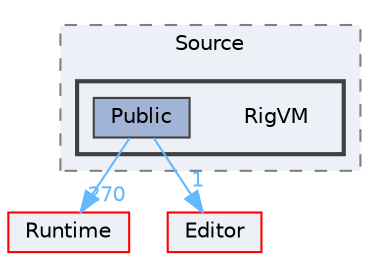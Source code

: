 digraph "RigVM"
{
 // INTERACTIVE_SVG=YES
 // LATEX_PDF_SIZE
  bgcolor="transparent";
  edge [fontname=Helvetica,fontsize=10,labelfontname=Helvetica,labelfontsize=10];
  node [fontname=Helvetica,fontsize=10,shape=box,height=0.2,width=0.4];
  compound=true
  subgraph clusterdir_25ca04da2f76f2959d4c1a775a782101 {
    graph [ bgcolor="#edf0f7", pencolor="grey50", label="Source", fontname=Helvetica,fontsize=10 style="filled,dashed", URL="dir_25ca04da2f76f2959d4c1a775a782101.html",tooltip=""]
  subgraph clusterdir_1d30927143707d9ae686d424f56c5751 {
    graph [ bgcolor="#edf0f7", pencolor="grey25", label="", fontname=Helvetica,fontsize=10 style="filled,bold", URL="dir_1d30927143707d9ae686d424f56c5751.html",tooltip=""]
    dir_1d30927143707d9ae686d424f56c5751 [shape=plaintext, label="RigVM"];
  dir_f7a2f873ff7ef1987ccb9ca684c197d3 [label="Public", fillcolor="#a2b4d6", color="grey25", style="filled", URL="dir_f7a2f873ff7ef1987ccb9ca684c197d3.html",tooltip=""];
  }
  }
  dir_7536b172fbd480bfd146a1b1acd6856b [label="Runtime", fillcolor="#edf0f7", color="red", style="filled", URL="dir_7536b172fbd480bfd146a1b1acd6856b.html",tooltip=""];
  dir_b26507eead720464ba2ac6bbc6dcec5f [label="Editor", fillcolor="#edf0f7", color="red", style="filled", URL="dir_b26507eead720464ba2ac6bbc6dcec5f.html",tooltip=""];
  dir_f7a2f873ff7ef1987ccb9ca684c197d3->dir_7536b172fbd480bfd146a1b1acd6856b [headlabel="270", labeldistance=1.5 headhref="dir_000905_000984.html" href="dir_000905_000984.html" color="steelblue1" fontcolor="steelblue1"];
  dir_f7a2f873ff7ef1987ccb9ca684c197d3->dir_b26507eead720464ba2ac6bbc6dcec5f [headlabel="1", labeldistance=1.5 headhref="dir_000905_000357.html" href="dir_000905_000357.html" color="steelblue1" fontcolor="steelblue1"];
}
